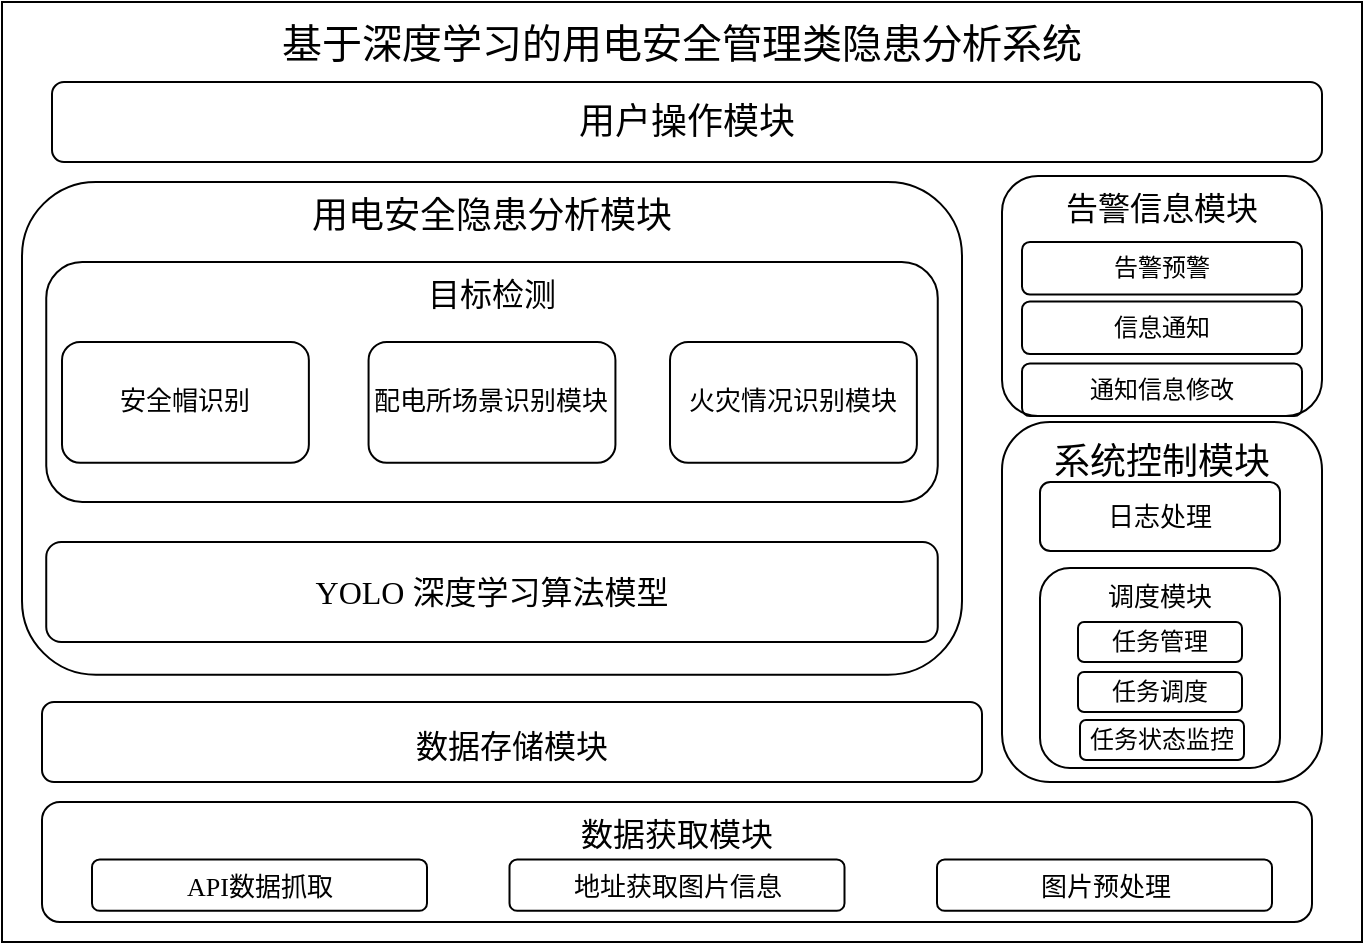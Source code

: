 <mxfile version="21.3.5" type="github">
  <diagram id="qzLwJ4X5yYsX_Pqfa8gJ" name="第 1 页">
    <mxGraphModel dx="1002" dy="573" grid="1" gridSize="10" guides="1" tooltips="1" connect="1" arrows="1" fold="1" page="1" pageScale="1" pageWidth="827" pageHeight="1169" math="0" shadow="0">
      <root>
        <mxCell id="0" />
        <mxCell id="1" parent="0" />
        <mxCell id="-XkHRvkM_vw5rs00xsbZ-1" value="" style="rounded=0;whiteSpace=wrap;html=1;glass=0;shadow=0;perimeterSpacing=0;fillColor=none;fontColor=#333333;strokeColor=#000000;fontFamily=宋体;" parent="1" vertex="1">
          <mxGeometry x="80" y="30" width="680" height="470" as="geometry" />
        </mxCell>
        <mxCell id="-XkHRvkM_vw5rs00xsbZ-2" value="&lt;font style=&quot;font-size: 20px;&quot;&gt;基于深度学习的用电安全管理类隐患分析系统&lt;/font&gt;" style="rounded=0;whiteSpace=wrap;html=1;shadow=0;glass=0;strokeColor=#000000;fontFamily=宋体;fontSize=12;fontColor=default;fillColor=none;strokeWidth=0;opacity=0;" parent="1" vertex="1">
          <mxGeometry x="80" y="30" width="680" height="40" as="geometry" />
        </mxCell>
        <mxCell id="-XkHRvkM_vw5rs00xsbZ-4" value="&lt;font style=&quot;font-size: 18px;&quot;&gt;用户操作模块&lt;/font&gt;" style="rounded=1;whiteSpace=wrap;html=1;shadow=0;glass=0;strokeColor=#000000;fontFamily=宋体;fontSize=18;fillColor=none;" parent="1" vertex="1">
          <mxGeometry x="105" y="70" width="635" height="40" as="geometry" />
        </mxCell>
        <mxCell id="-XkHRvkM_vw5rs00xsbZ-7" value="&lt;font style=&quot;font-size: 16px;&quot;&gt;数据存储模块&lt;/font&gt;" style="rounded=1;whiteSpace=wrap;html=1;shadow=0;glass=0;strokeColor=#000000;fontFamily=宋体;fontSize=20;fillColor=none;" parent="1" vertex="1">
          <mxGeometry x="100" y="380" width="470" height="40" as="geometry" />
        </mxCell>
        <mxCell id="8fsPF6jv214_PspzoPRW-3" value="&lt;font style=&quot;font-size: 16px;&quot;&gt;数据获取模块&lt;/font&gt;" style="rounded=1;whiteSpace=wrap;html=1;shadow=0;glass=0;strokeColor=#000000;fontFamily=宋体;fontSize=12;fillColor=none;verticalAlign=top;horizontal=1;" parent="1" vertex="1">
          <mxGeometry x="100" y="430" width="635" height="60" as="geometry" />
        </mxCell>
        <mxCell id="a34KFY5_O4nveKa4adVM-4" value="&lt;font style=&quot;font-size: 13px;&quot;&gt;地址获取图片信息&lt;/font&gt;" style="rounded=1;whiteSpace=wrap;html=1;fillColor=none;strokeColor=#000000;fontFamily=宋体;" parent="1" vertex="1">
          <mxGeometry x="333.75" y="458.714" width="167.5" height="25.714" as="geometry" />
        </mxCell>
        <mxCell id="a34KFY5_O4nveKa4adVM-6" value="&lt;font style=&quot;font-size: 13px;&quot;&gt;图片预处理&lt;/font&gt;" style="rounded=1;whiteSpace=wrap;html=1;fillColor=none;strokeColor=#000000;fontFamily=宋体;" parent="1" vertex="1">
          <mxGeometry x="547.5" y="458.714" width="167.5" height="25.714" as="geometry" />
        </mxCell>
        <mxCell id="a34KFY5_O4nveKa4adVM-7" value="&lt;font style=&quot;font-size: 13px;&quot;&gt;API数据抓取&lt;/font&gt;" style="rounded=1;whiteSpace=wrap;html=1;fillColor=none;strokeColor=#000000;fontFamily=宋体;" parent="1" vertex="1">
          <mxGeometry x="125" y="458.714" width="167.5" height="25.714" as="geometry" />
        </mxCell>
        <mxCell id="NONEwGI_FrMDEX2sMCA--8" value="" style="group" parent="1" vertex="1" connectable="0">
          <mxGeometry x="580" y="120" width="160" height="120" as="geometry" />
        </mxCell>
        <mxCell id="8fsPF6jv214_PspzoPRW-1" value="&lt;font style=&quot;font-size: 16px;&quot;&gt;告警信息模块&lt;/font&gt;" style="rounded=1;whiteSpace=wrap;html=1;shadow=0;glass=0;strokeColor=#000000;fontFamily=宋体;fontSize=16;fillColor=none;verticalAlign=top;container=0;" parent="NONEwGI_FrMDEX2sMCA--8" vertex="1">
          <mxGeometry y="-3" width="160" height="120" as="geometry" />
        </mxCell>
        <mxCell id="a34KFY5_O4nveKa4adVM-1" value="告警预警" style="rounded=1;whiteSpace=wrap;html=1;fillColor=none;strokeColor=#000000;fontFamily=宋体;container=0;" parent="NONEwGI_FrMDEX2sMCA--8" vertex="1">
          <mxGeometry x="10" y="30" width="140" height="26.25" as="geometry" />
        </mxCell>
        <mxCell id="a34KFY5_O4nveKa4adVM-83" value="通知信息修改" style="rounded=1;whiteSpace=wrap;html=1;fillColor=none;strokeColor=#000000;fontFamily=宋体;container=0;" parent="NONEwGI_FrMDEX2sMCA--8" vertex="1">
          <mxGeometry x="10" y="90.75" width="140" height="26.25" as="geometry" />
        </mxCell>
        <mxCell id="a34KFY5_O4nveKa4adVM-84" value="信息通知" style="rounded=1;whiteSpace=wrap;html=1;fillColor=none;strokeColor=#000000;fontFamily=宋体;container=0;" parent="NONEwGI_FrMDEX2sMCA--8" vertex="1">
          <mxGeometry x="10" y="59.75" width="140" height="26.25" as="geometry" />
        </mxCell>
        <mxCell id="NONEwGI_FrMDEX2sMCA--9" value="" style="group" parent="1" vertex="1" connectable="0">
          <mxGeometry x="580" y="240" width="160" height="180" as="geometry" />
        </mxCell>
        <mxCell id="a34KFY5_O4nveKa4adVM-45" value="&lt;font style=&quot;font-size: 18px;&quot;&gt;系统控制模块&lt;/font&gt;" style="rounded=1;whiteSpace=wrap;html=1;shadow=0;glass=0;strokeColor=#000000;fontFamily=宋体;fontSize=20;fillColor=none;verticalAlign=top;container=0;" parent="NONEwGI_FrMDEX2sMCA--9" vertex="1">
          <mxGeometry width="160" height="180" as="geometry" />
        </mxCell>
        <mxCell id="a34KFY5_O4nveKa4adVM-53" value="日志处理" style="rounded=1;whiteSpace=wrap;html=1;fontFamily=宋体;fillColor=none;strokeColor=#000000;fontSize=13;container=0;" parent="NONEwGI_FrMDEX2sMCA--9" vertex="1">
          <mxGeometry x="19" y="30" width="120" height="34.5" as="geometry" />
        </mxCell>
        <mxCell id="a34KFY5_O4nveKa4adVM-57" value="调度模块" style="rounded=1;whiteSpace=wrap;html=1;fontFamily=宋体;fillColor=none;strokeColor=#000000;fontSize=13;verticalAlign=top;container=0;" parent="NONEwGI_FrMDEX2sMCA--9" vertex="1">
          <mxGeometry x="19" y="73" width="120" height="100" as="geometry" />
        </mxCell>
        <mxCell id="a34KFY5_O4nveKa4adVM-62" value="任务管理" style="rounded=1;whiteSpace=wrap;html=1;fillColor=none;strokeColor=#000000;fontFamily=宋体;container=0;" parent="NONEwGI_FrMDEX2sMCA--9" vertex="1">
          <mxGeometry x="38" y="100" width="82" height="20" as="geometry" />
        </mxCell>
        <mxCell id="a34KFY5_O4nveKa4adVM-65" value="任务调度" style="rounded=1;whiteSpace=wrap;html=1;fillColor=none;strokeColor=#000000;fontFamily=宋体;container=0;" parent="NONEwGI_FrMDEX2sMCA--9" vertex="1">
          <mxGeometry x="38" y="125" width="82" height="20" as="geometry" />
        </mxCell>
        <mxCell id="a34KFY5_O4nveKa4adVM-66" value="任务状态监控" style="rounded=1;whiteSpace=wrap;html=1;fillColor=none;strokeColor=#000000;fontFamily=宋体;container=0;" parent="NONEwGI_FrMDEX2sMCA--9" vertex="1">
          <mxGeometry x="39" y="149" width="82" height="20" as="geometry" />
        </mxCell>
        <mxCell id="-XkHRvkM_vw5rs00xsbZ-13" value="用电安全隐患分析模块" style="rounded=1;whiteSpace=wrap;html=1;shadow=0;glass=0;strokeColor=#000000;fontFamily=宋体;fontSize=18;fillColor=none;verticalAlign=top;" parent="1" vertex="1">
          <mxGeometry x="90" y="120" width="470" height="246.4" as="geometry" />
        </mxCell>
        <mxCell id="NONEwGI_FrMDEX2sMCA--3" value="" style="group" parent="1" vertex="1" connectable="0">
          <mxGeometry x="102.123" y="160" width="445.754" height="120" as="geometry" />
        </mxCell>
        <mxCell id="a34KFY5_O4nveKa4adVM-10" value="&lt;font&gt;目标检测&lt;/font&gt;" style="rounded=1;whiteSpace=wrap;html=1;verticalAlign=top;fontSize=16;fillColor=none;strokeColor=#000000;container=0;fontFamily=宋体;" parent="NONEwGI_FrMDEX2sMCA--3" vertex="1">
          <mxGeometry width="445.75" height="120" as="geometry" />
        </mxCell>
        <mxCell id="a34KFY5_O4nveKa4adVM-11" value="&lt;span style=&quot;font-size: 13px;&quot;&gt;安全帽识别&lt;/span&gt;" style="rounded=1;whiteSpace=wrap;html=1;shadow=0;glass=0;strokeColor=#000000;fontFamily=宋体;fontSize=14;fontColor=default;fillColor=none;verticalAlign=middle;align=center;container=0;" parent="NONEwGI_FrMDEX2sMCA--3" vertex="1">
          <mxGeometry x="7.88" y="40" width="123.43" height="60.43" as="geometry" />
        </mxCell>
        <mxCell id="NONEwGI_FrMDEX2sMCA--1" value="&lt;font style=&quot;font-size: 13px;&quot;&gt;火灾情况识别模块&lt;/font&gt;" style="rounded=1;whiteSpace=wrap;html=1;shadow=0;glass=0;strokeColor=#000000;fontFamily=宋体;fontSize=14;fontColor=default;fillColor=none;verticalAlign=middle;align=center;container=0;" parent="NONEwGI_FrMDEX2sMCA--3" vertex="1">
          <mxGeometry x="311.88" y="40" width="123.43" height="60.43" as="geometry" />
        </mxCell>
        <mxCell id="NONEwGI_FrMDEX2sMCA--2" value="&lt;font style=&quot;font-size: 13px;&quot;&gt;配电所场景识别模块&lt;/font&gt;" style="rounded=1;whiteSpace=wrap;html=1;shadow=0;glass=0;strokeColor=#000000;fontFamily=宋体;fontSize=14;fontColor=default;fillColor=none;verticalAlign=middle;align=center;container=0;" parent="NONEwGI_FrMDEX2sMCA--3" vertex="1">
          <mxGeometry x="161.16" y="40" width="123.43" height="60.43" as="geometry" />
        </mxCell>
        <mxCell id="NONEwGI_FrMDEX2sMCA--7" value="" style="group;align=center;verticalAlign=middle;" parent="1" vertex="1" connectable="0">
          <mxGeometry x="102.12" y="300" width="445.75" height="60.08" as="geometry" />
        </mxCell>
        <mxCell id="a34KFY5_O4nveKa4adVM-22" value="&lt;font&gt;YOLO 深度学习算法模型&lt;/font&gt;" style="rounded=1;whiteSpace=wrap;html=1;verticalAlign=middle;fontSize=16;fillColor=none;strokeColor=#000000;fontFamily=宋体;" parent="NONEwGI_FrMDEX2sMCA--7" vertex="1">
          <mxGeometry width="445.75" height="50" as="geometry" />
        </mxCell>
      </root>
    </mxGraphModel>
  </diagram>
</mxfile>
